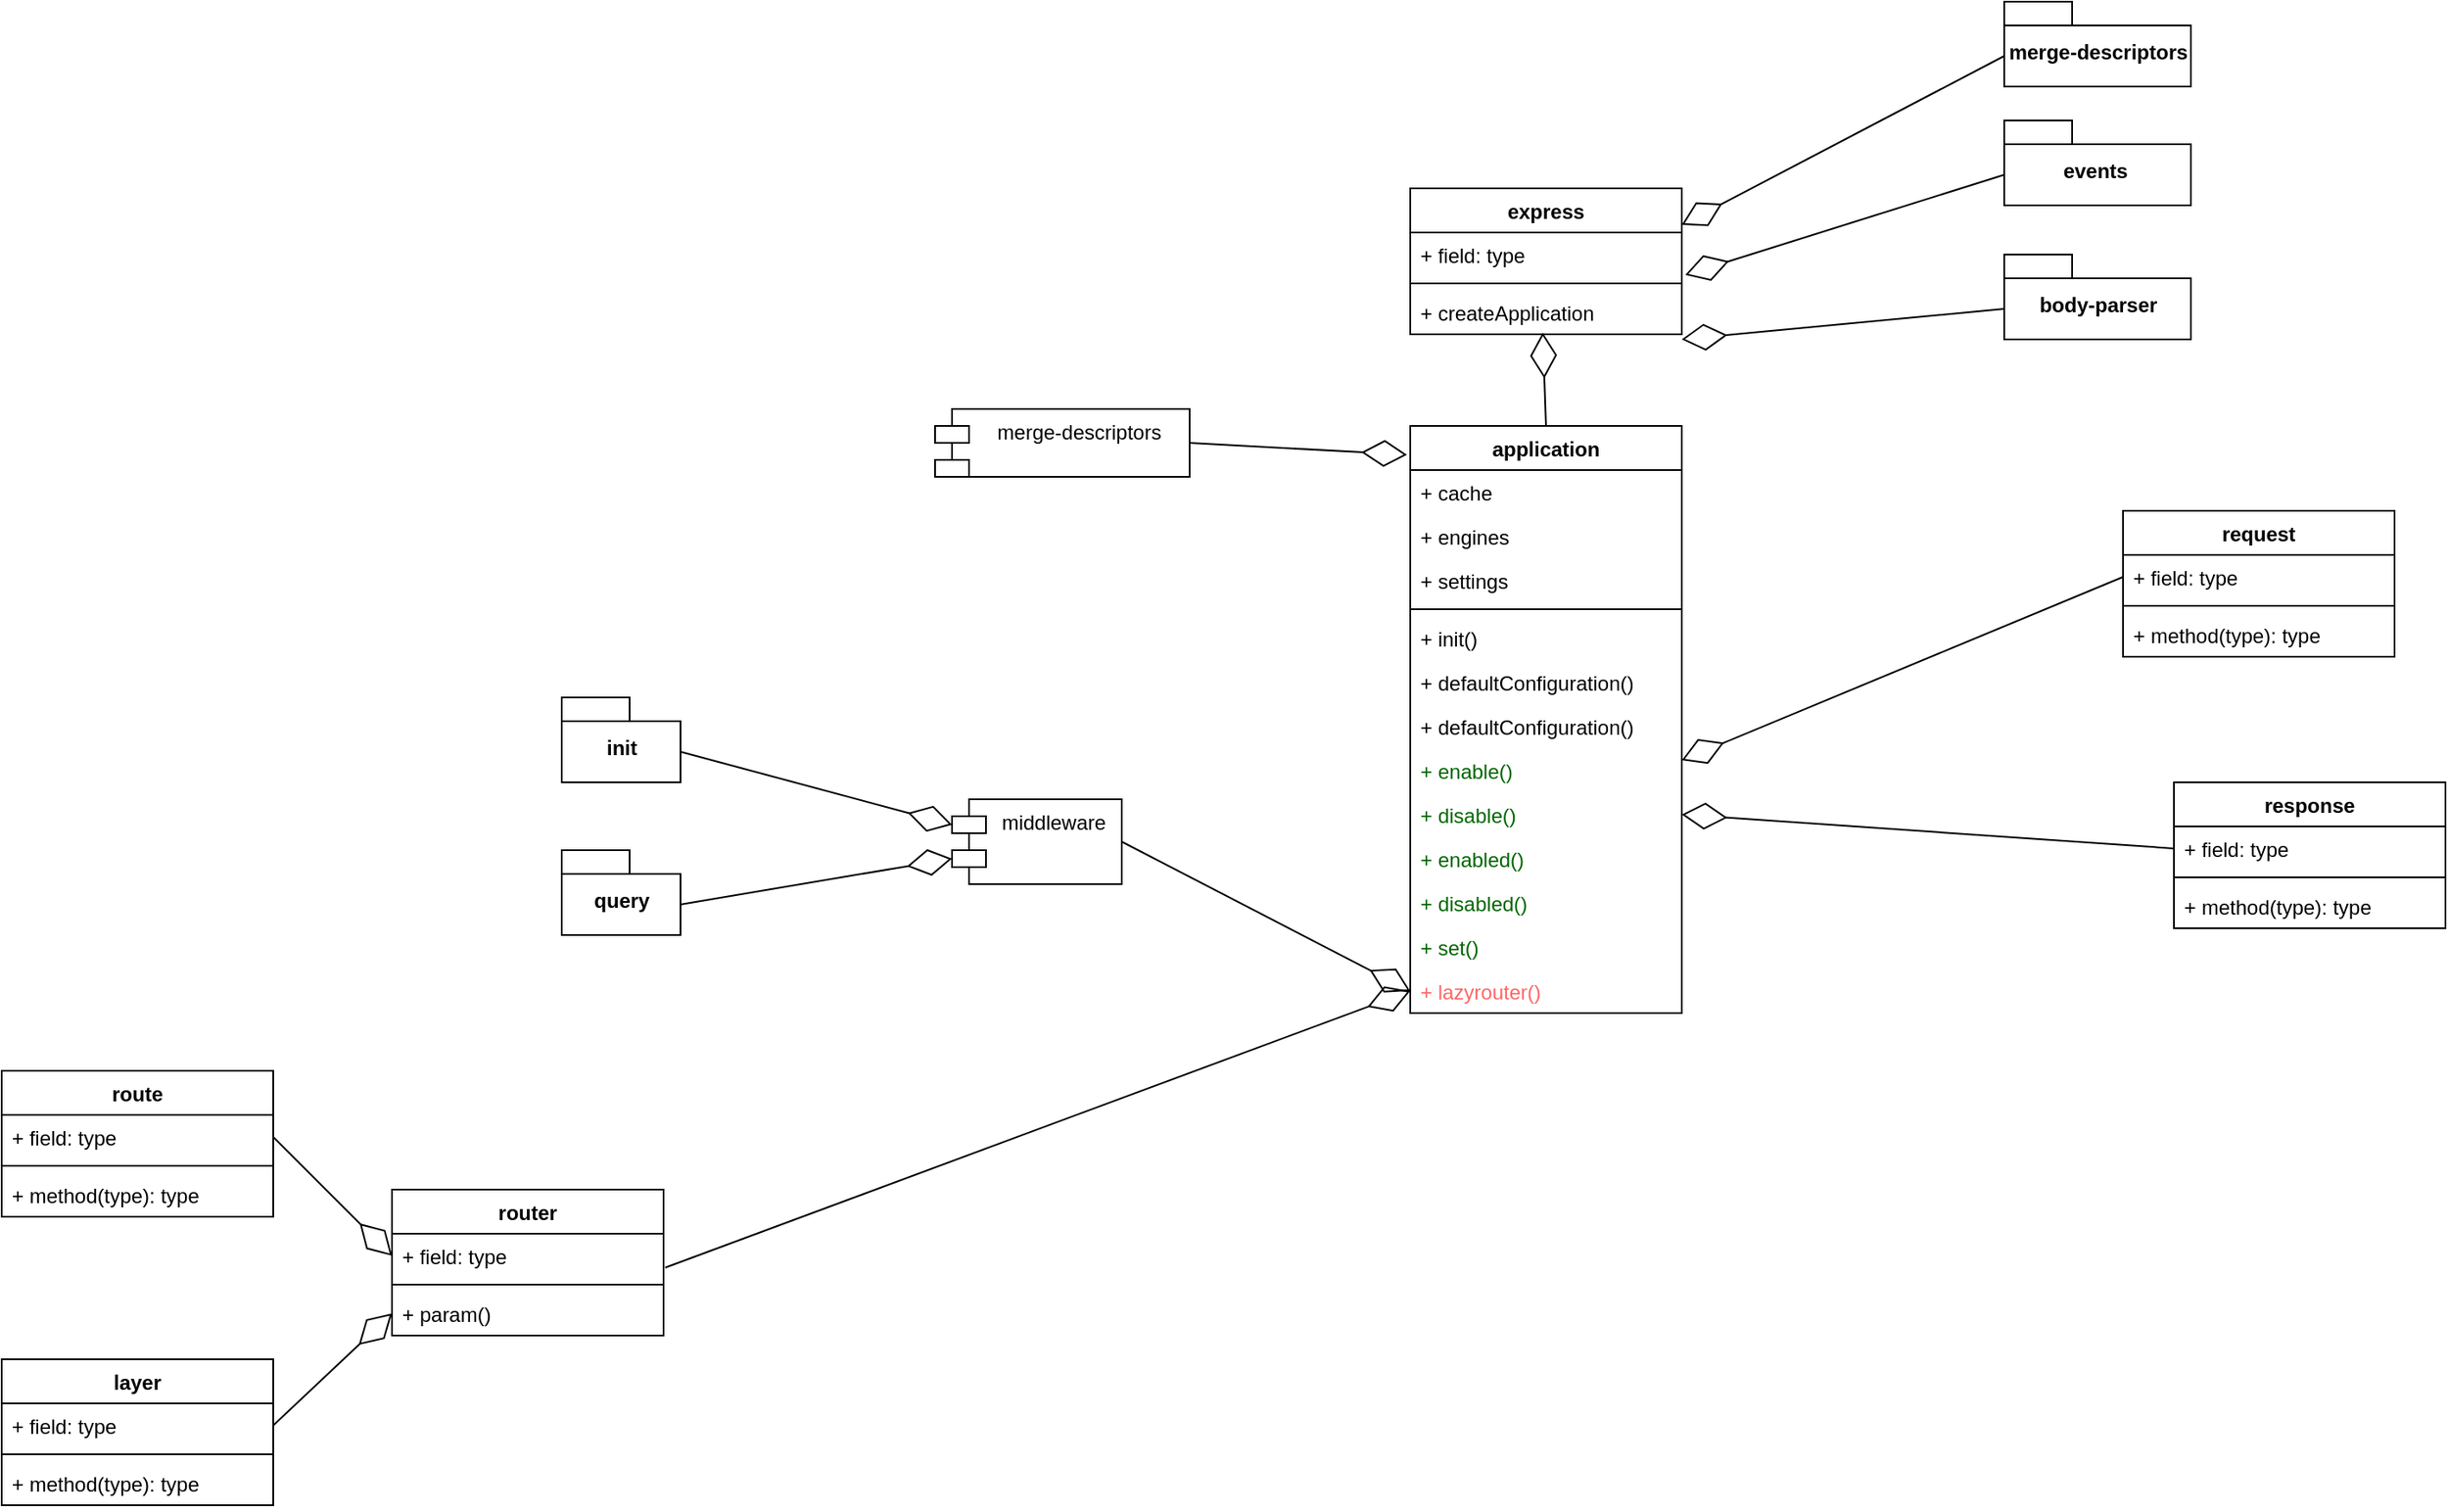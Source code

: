 <mxfile version="17.1.0" type="github">
  <diagram id="vNZLJj8TOyJVCGU0sn3N" name="Page-1">
    <mxGraphModel dx="1426" dy="794" grid="1" gridSize="10" guides="1" tooltips="1" connect="1" arrows="1" fold="1" page="1" pageScale="1" pageWidth="3300" pageHeight="4681" math="0" shadow="0">
      <root>
        <mxCell id="0" />
        <mxCell id="1" parent="0" />
        <mxCell id="WGZHGC7zmyCObKnRPsir-1" value="application" style="swimlane;fontStyle=1;align=center;verticalAlign=top;childLayout=stackLayout;horizontal=1;startSize=26;horizontalStack=0;resizeParent=1;resizeParentMax=0;resizeLast=0;collapsible=1;marginBottom=0;" vertex="1" parent="1">
          <mxGeometry x="1140" y="260" width="160" height="346" as="geometry" />
        </mxCell>
        <mxCell id="WGZHGC7zmyCObKnRPsir-5" value="+ cache" style="text;strokeColor=none;fillColor=none;align=left;verticalAlign=top;spacingLeft=4;spacingRight=4;overflow=hidden;rotatable=0;points=[[0,0.5],[1,0.5]];portConstraint=eastwest;" vertex="1" parent="WGZHGC7zmyCObKnRPsir-1">
          <mxGeometry y="26" width="160" height="26" as="geometry" />
        </mxCell>
        <mxCell id="WGZHGC7zmyCObKnRPsir-6" value="+ engines&#xa;" style="text;strokeColor=none;fillColor=none;align=left;verticalAlign=top;spacingLeft=4;spacingRight=4;overflow=hidden;rotatable=0;points=[[0,0.5],[1,0.5]];portConstraint=eastwest;" vertex="1" parent="WGZHGC7zmyCObKnRPsir-1">
          <mxGeometry y="52" width="160" height="26" as="geometry" />
        </mxCell>
        <mxCell id="WGZHGC7zmyCObKnRPsir-2" value="+ settings&#xa;&#xa;" style="text;strokeColor=none;fillColor=none;align=left;verticalAlign=top;spacingLeft=4;spacingRight=4;overflow=hidden;rotatable=0;points=[[0,0.5],[1,0.5]];portConstraint=eastwest;" vertex="1" parent="WGZHGC7zmyCObKnRPsir-1">
          <mxGeometry y="78" width="160" height="26" as="geometry" />
        </mxCell>
        <mxCell id="WGZHGC7zmyCObKnRPsir-3" value="" style="line;strokeWidth=1;fillColor=none;align=left;verticalAlign=middle;spacingTop=-1;spacingLeft=3;spacingRight=3;rotatable=0;labelPosition=right;points=[];portConstraint=eastwest;" vertex="1" parent="WGZHGC7zmyCObKnRPsir-1">
          <mxGeometry y="104" width="160" height="8" as="geometry" />
        </mxCell>
        <mxCell id="WGZHGC7zmyCObKnRPsir-7" value="+ init()" style="text;strokeColor=none;fillColor=none;align=left;verticalAlign=top;spacingLeft=4;spacingRight=4;overflow=hidden;rotatable=0;points=[[0,0.5],[1,0.5]];portConstraint=eastwest;" vertex="1" parent="WGZHGC7zmyCObKnRPsir-1">
          <mxGeometry y="112" width="160" height="26" as="geometry" />
        </mxCell>
        <mxCell id="WGZHGC7zmyCObKnRPsir-63" value="+ defaultConfiguration()" style="text;strokeColor=none;fillColor=none;align=left;verticalAlign=top;spacingLeft=4;spacingRight=4;overflow=hidden;rotatable=0;points=[[0,0.5],[1,0.5]];portConstraint=eastwest;" vertex="1" parent="WGZHGC7zmyCObKnRPsir-1">
          <mxGeometry y="138" width="160" height="26" as="geometry" />
        </mxCell>
        <mxCell id="WGZHGC7zmyCObKnRPsir-10" value="+ defaultConfiguration()" style="text;strokeColor=none;fillColor=none;align=left;verticalAlign=top;spacingLeft=4;spacingRight=4;overflow=hidden;rotatable=0;points=[[0,0.5],[1,0.5]];portConstraint=eastwest;" vertex="1" parent="WGZHGC7zmyCObKnRPsir-1">
          <mxGeometry y="164" width="160" height="26" as="geometry" />
        </mxCell>
        <mxCell id="WGZHGC7zmyCObKnRPsir-9" value="+ enable()" style="text;strokeColor=none;fillColor=none;align=left;verticalAlign=top;spacingLeft=4;spacingRight=4;overflow=hidden;rotatable=0;points=[[0,0.5],[1,0.5]];portConstraint=eastwest;fontColor=#006600;" vertex="1" parent="WGZHGC7zmyCObKnRPsir-1">
          <mxGeometry y="190" width="160" height="26" as="geometry" />
        </mxCell>
        <mxCell id="WGZHGC7zmyCObKnRPsir-11" value="+ disable()" style="text;strokeColor=none;fillColor=none;align=left;verticalAlign=top;spacingLeft=4;spacingRight=4;overflow=hidden;rotatable=0;points=[[0,0.5],[1,0.5]];portConstraint=eastwest;fontColor=#006600;" vertex="1" parent="WGZHGC7zmyCObKnRPsir-1">
          <mxGeometry y="216" width="160" height="26" as="geometry" />
        </mxCell>
        <mxCell id="WGZHGC7zmyCObKnRPsir-12" value="+ enabled()" style="text;strokeColor=none;fillColor=none;align=left;verticalAlign=top;spacingLeft=4;spacingRight=4;overflow=hidden;rotatable=0;points=[[0,0.5],[1,0.5]];portConstraint=eastwest;fontColor=#006600;" vertex="1" parent="WGZHGC7zmyCObKnRPsir-1">
          <mxGeometry y="242" width="160" height="26" as="geometry" />
        </mxCell>
        <mxCell id="WGZHGC7zmyCObKnRPsir-8" value="+ disabled()" style="text;strokeColor=none;fillColor=none;align=left;verticalAlign=top;spacingLeft=4;spacingRight=4;overflow=hidden;rotatable=0;points=[[0,0.5],[1,0.5]];portConstraint=eastwest;fontColor=#006600;" vertex="1" parent="WGZHGC7zmyCObKnRPsir-1">
          <mxGeometry y="268" width="160" height="26" as="geometry" />
        </mxCell>
        <mxCell id="WGZHGC7zmyCObKnRPsir-50" value="+ set()" style="text;strokeColor=none;fillColor=none;align=left;verticalAlign=top;spacingLeft=4;spacingRight=4;overflow=hidden;rotatable=0;points=[[0,0.5],[1,0.5]];portConstraint=eastwest;fontColor=#006600;" vertex="1" parent="WGZHGC7zmyCObKnRPsir-1">
          <mxGeometry y="294" width="160" height="26" as="geometry" />
        </mxCell>
        <mxCell id="WGZHGC7zmyCObKnRPsir-4" value="+ lazyrouter()" style="text;strokeColor=none;fillColor=none;align=left;verticalAlign=top;spacingLeft=4;spacingRight=4;overflow=hidden;rotatable=0;points=[[0,0.5],[1,0.5]];portConstraint=eastwest;fontColor=#FF6666;" vertex="1" parent="WGZHGC7zmyCObKnRPsir-1">
          <mxGeometry y="320" width="160" height="26" as="geometry" />
        </mxCell>
        <mxCell id="WGZHGC7zmyCObKnRPsir-17" value="express" style="swimlane;fontStyle=1;align=center;verticalAlign=top;childLayout=stackLayout;horizontal=1;startSize=26;horizontalStack=0;resizeParent=1;resizeParentMax=0;resizeLast=0;collapsible=1;marginBottom=0;fontColor=#000000;" vertex="1" parent="1">
          <mxGeometry x="1140" y="120" width="160" height="86" as="geometry" />
        </mxCell>
        <mxCell id="WGZHGC7zmyCObKnRPsir-18" value="+ field: type" style="text;strokeColor=none;fillColor=none;align=left;verticalAlign=top;spacingLeft=4;spacingRight=4;overflow=hidden;rotatable=0;points=[[0,0.5],[1,0.5]];portConstraint=eastwest;fontColor=#000000;" vertex="1" parent="WGZHGC7zmyCObKnRPsir-17">
          <mxGeometry y="26" width="160" height="26" as="geometry" />
        </mxCell>
        <mxCell id="WGZHGC7zmyCObKnRPsir-19" value="" style="line;strokeWidth=1;fillColor=none;align=left;verticalAlign=middle;spacingTop=-1;spacingLeft=3;spacingRight=3;rotatable=0;labelPosition=right;points=[];portConstraint=eastwest;fontColor=#006600;" vertex="1" parent="WGZHGC7zmyCObKnRPsir-17">
          <mxGeometry y="52" width="160" height="8" as="geometry" />
        </mxCell>
        <mxCell id="WGZHGC7zmyCObKnRPsir-21" value="+ createApplication" style="text;strokeColor=none;fillColor=none;align=left;verticalAlign=top;spacingLeft=4;spacingRight=4;overflow=hidden;rotatable=0;points=[[0,0.5],[1,0.5]];portConstraint=eastwest;fontColor=#000000;" vertex="1" parent="WGZHGC7zmyCObKnRPsir-17">
          <mxGeometry y="60" width="160" height="26" as="geometry" />
        </mxCell>
        <mxCell id="WGZHGC7zmyCObKnRPsir-22" value="merge-descriptors" style="shape=module;align=left;spacingLeft=20;align=center;verticalAlign=top;fontColor=#000000;" vertex="1" parent="1">
          <mxGeometry x="860" y="250" width="150" height="40" as="geometry" />
        </mxCell>
        <mxCell id="WGZHGC7zmyCObKnRPsir-23" value="body-parser" style="shape=folder;fontStyle=1;spacingTop=10;tabWidth=40;tabHeight=14;tabPosition=left;html=1;fontColor=#000000;" vertex="1" parent="1">
          <mxGeometry x="1490" y="159" width="110" height="50" as="geometry" />
        </mxCell>
        <mxCell id="WGZHGC7zmyCObKnRPsir-24" value="events&amp;nbsp;" style="shape=folder;fontStyle=1;spacingTop=10;tabWidth=40;tabHeight=14;tabPosition=left;html=1;fontColor=#000000;" vertex="1" parent="1">
          <mxGeometry x="1490" y="80" width="110" height="50" as="geometry" />
        </mxCell>
        <mxCell id="WGZHGC7zmyCObKnRPsir-25" value="merge-descriptors&lt;br&gt;" style="shape=folder;fontStyle=1;spacingTop=10;tabWidth=40;tabHeight=14;tabPosition=left;html=1;fontColor=#000000;" vertex="1" parent="1">
          <mxGeometry x="1490" y="10" width="110" height="50" as="geometry" />
        </mxCell>
        <mxCell id="WGZHGC7zmyCObKnRPsir-30" value="router" style="swimlane;fontStyle=1;align=center;verticalAlign=top;childLayout=stackLayout;horizontal=1;startSize=26;horizontalStack=0;resizeParent=1;resizeParentMax=0;resizeLast=0;collapsible=1;marginBottom=0;fontColor=#000000;" vertex="1" parent="1">
          <mxGeometry x="540" y="710" width="160" height="86" as="geometry" />
        </mxCell>
        <mxCell id="WGZHGC7zmyCObKnRPsir-31" value="+ field: type" style="text;strokeColor=none;fillColor=none;align=left;verticalAlign=top;spacingLeft=4;spacingRight=4;overflow=hidden;rotatable=0;points=[[0,0.5],[1,0.5]];portConstraint=eastwest;fontColor=#000000;" vertex="1" parent="WGZHGC7zmyCObKnRPsir-30">
          <mxGeometry y="26" width="160" height="26" as="geometry" />
        </mxCell>
        <mxCell id="WGZHGC7zmyCObKnRPsir-32" value="" style="line;strokeWidth=1;fillColor=none;align=left;verticalAlign=middle;spacingTop=-1;spacingLeft=3;spacingRight=3;rotatable=0;labelPosition=right;points=[];portConstraint=eastwest;fontColor=#000000;" vertex="1" parent="WGZHGC7zmyCObKnRPsir-30">
          <mxGeometry y="52" width="160" height="8" as="geometry" />
        </mxCell>
        <mxCell id="WGZHGC7zmyCObKnRPsir-33" value="+ param()" style="text;strokeColor=none;fillColor=none;align=left;verticalAlign=top;spacingLeft=4;spacingRight=4;overflow=hidden;rotatable=0;points=[[0,0.5],[1,0.5]];portConstraint=eastwest;fontColor=#000000;" vertex="1" parent="WGZHGC7zmyCObKnRPsir-30">
          <mxGeometry y="60" width="160" height="26" as="geometry" />
        </mxCell>
        <mxCell id="WGZHGC7zmyCObKnRPsir-34" value="request" style="swimlane;fontStyle=1;align=center;verticalAlign=top;childLayout=stackLayout;horizontal=1;startSize=26;horizontalStack=0;resizeParent=1;resizeParentMax=0;resizeLast=0;collapsible=1;marginBottom=0;fontColor=#000000;" vertex="1" parent="1">
          <mxGeometry x="1560" y="310" width="160" height="86" as="geometry" />
        </mxCell>
        <mxCell id="WGZHGC7zmyCObKnRPsir-35" value="+ field: type" style="text;strokeColor=none;fillColor=none;align=left;verticalAlign=top;spacingLeft=4;spacingRight=4;overflow=hidden;rotatable=0;points=[[0,0.5],[1,0.5]];portConstraint=eastwest;fontColor=#000000;" vertex="1" parent="WGZHGC7zmyCObKnRPsir-34">
          <mxGeometry y="26" width="160" height="26" as="geometry" />
        </mxCell>
        <mxCell id="WGZHGC7zmyCObKnRPsir-36" value="" style="line;strokeWidth=1;fillColor=none;align=left;verticalAlign=middle;spacingTop=-1;spacingLeft=3;spacingRight=3;rotatable=0;labelPosition=right;points=[];portConstraint=eastwest;fontColor=#000000;" vertex="1" parent="WGZHGC7zmyCObKnRPsir-34">
          <mxGeometry y="52" width="160" height="8" as="geometry" />
        </mxCell>
        <mxCell id="WGZHGC7zmyCObKnRPsir-37" value="+ method(type): type" style="text;strokeColor=none;fillColor=none;align=left;verticalAlign=top;spacingLeft=4;spacingRight=4;overflow=hidden;rotatable=0;points=[[0,0.5],[1,0.5]];portConstraint=eastwest;fontColor=#000000;" vertex="1" parent="WGZHGC7zmyCObKnRPsir-34">
          <mxGeometry y="60" width="160" height="26" as="geometry" />
        </mxCell>
        <mxCell id="WGZHGC7zmyCObKnRPsir-38" value="response" style="swimlane;fontStyle=1;align=center;verticalAlign=top;childLayout=stackLayout;horizontal=1;startSize=26;horizontalStack=0;resizeParent=1;resizeParentMax=0;resizeLast=0;collapsible=1;marginBottom=0;fontColor=#000000;" vertex="1" parent="1">
          <mxGeometry x="1590" y="470" width="160" height="86" as="geometry" />
        </mxCell>
        <mxCell id="WGZHGC7zmyCObKnRPsir-39" value="+ field: type" style="text;strokeColor=none;fillColor=none;align=left;verticalAlign=top;spacingLeft=4;spacingRight=4;overflow=hidden;rotatable=0;points=[[0,0.5],[1,0.5]];portConstraint=eastwest;fontColor=#000000;" vertex="1" parent="WGZHGC7zmyCObKnRPsir-38">
          <mxGeometry y="26" width="160" height="26" as="geometry" />
        </mxCell>
        <mxCell id="WGZHGC7zmyCObKnRPsir-40" value="" style="line;strokeWidth=1;fillColor=none;align=left;verticalAlign=middle;spacingTop=-1;spacingLeft=3;spacingRight=3;rotatable=0;labelPosition=right;points=[];portConstraint=eastwest;fontColor=#000000;" vertex="1" parent="WGZHGC7zmyCObKnRPsir-38">
          <mxGeometry y="52" width="160" height="8" as="geometry" />
        </mxCell>
        <mxCell id="WGZHGC7zmyCObKnRPsir-41" value="+ method(type): type" style="text;strokeColor=none;fillColor=none;align=left;verticalAlign=top;spacingLeft=4;spacingRight=4;overflow=hidden;rotatable=0;points=[[0,0.5],[1,0.5]];portConstraint=eastwest;fontColor=#000000;" vertex="1" parent="WGZHGC7zmyCObKnRPsir-38">
          <mxGeometry y="60" width="160" height="26" as="geometry" />
        </mxCell>
        <mxCell id="WGZHGC7zmyCObKnRPsir-43" value="middleware" style="shape=module;align=left;spacingLeft=20;align=center;verticalAlign=top;fontColor=#000000;" vertex="1" parent="1">
          <mxGeometry x="870" y="480" width="100" height="50" as="geometry" />
        </mxCell>
        <mxCell id="WGZHGC7zmyCObKnRPsir-44" value="init" style="shape=folder;fontStyle=1;spacingTop=10;tabWidth=40;tabHeight=14;tabPosition=left;html=1;fontColor=#000000;" vertex="1" parent="1">
          <mxGeometry x="640" y="420" width="70" height="50" as="geometry" />
        </mxCell>
        <mxCell id="WGZHGC7zmyCObKnRPsir-46" value="query" style="shape=folder;fontStyle=1;spacingTop=10;tabWidth=40;tabHeight=14;tabPosition=left;html=1;fontColor=#000000;" vertex="1" parent="1">
          <mxGeometry x="640" y="510" width="70" height="50" as="geometry" />
        </mxCell>
        <mxCell id="WGZHGC7zmyCObKnRPsir-48" value="" style="endArrow=diamondThin;endFill=0;endSize=24;html=1;rounded=0;fontColor=#000000;exitX=0;exitY=0;exitDx=70;exitDy=32;exitPerimeter=0;entryX=0;entryY=0;entryDx=0;entryDy=15;entryPerimeter=0;" edge="1" parent="1" source="WGZHGC7zmyCObKnRPsir-44" target="WGZHGC7zmyCObKnRPsir-43">
          <mxGeometry width="160" relative="1" as="geometry">
            <mxPoint x="480" y="390" as="sourcePoint" />
            <mxPoint x="640" y="390" as="targetPoint" />
          </mxGeometry>
        </mxCell>
        <mxCell id="WGZHGC7zmyCObKnRPsir-49" value="" style="endArrow=diamondThin;endFill=0;endSize=24;html=1;rounded=0;fontColor=#000000;exitX=0;exitY=0;exitDx=70;exitDy=32;exitPerimeter=0;entryX=0;entryY=0;entryDx=0;entryDy=35;entryPerimeter=0;" edge="1" parent="1" source="WGZHGC7zmyCObKnRPsir-46" target="WGZHGC7zmyCObKnRPsir-43">
          <mxGeometry width="160" relative="1" as="geometry">
            <mxPoint x="480" y="390" as="sourcePoint" />
            <mxPoint x="640" y="390" as="targetPoint" />
          </mxGeometry>
        </mxCell>
        <mxCell id="WGZHGC7zmyCObKnRPsir-51" value="" style="endArrow=diamondThin;endFill=0;endSize=24;html=1;rounded=0;fontColor=#FF6666;exitX=1.006;exitY=0.769;exitDx=0;exitDy=0;exitPerimeter=0;entryX=0;entryY=0.5;entryDx=0;entryDy=0;" edge="1" parent="1" source="WGZHGC7zmyCObKnRPsir-31" target="WGZHGC7zmyCObKnRPsir-4">
          <mxGeometry width="160" relative="1" as="geometry">
            <mxPoint x="530" y="230" as="sourcePoint" />
            <mxPoint x="790" y="510" as="targetPoint" />
          </mxGeometry>
        </mxCell>
        <mxCell id="WGZHGC7zmyCObKnRPsir-53" value="" style="endArrow=diamondThin;endFill=0;endSize=24;html=1;rounded=0;fontColor=#FF6666;exitX=0;exitY=0.5;exitDx=0;exitDy=0;entryX=1;entryY=0.269;entryDx=0;entryDy=0;entryPerimeter=0;" edge="1" parent="1" source="WGZHGC7zmyCObKnRPsir-35" target="WGZHGC7zmyCObKnRPsir-9">
          <mxGeometry width="160" relative="1" as="geometry">
            <mxPoint x="630" y="510" as="sourcePoint" />
            <mxPoint x="790" y="510" as="targetPoint" />
          </mxGeometry>
        </mxCell>
        <mxCell id="WGZHGC7zmyCObKnRPsir-54" value="" style="endArrow=diamondThin;endFill=0;endSize=24;html=1;rounded=0;fontColor=#FF6666;exitX=0;exitY=0.5;exitDx=0;exitDy=0;entryX=1;entryY=0.5;entryDx=0;entryDy=0;" edge="1" parent="1" source="WGZHGC7zmyCObKnRPsir-39" target="WGZHGC7zmyCObKnRPsir-11">
          <mxGeometry width="160" relative="1" as="geometry">
            <mxPoint x="630" y="510" as="sourcePoint" />
            <mxPoint x="790" y="510" as="targetPoint" />
          </mxGeometry>
        </mxCell>
        <mxCell id="WGZHGC7zmyCObKnRPsir-55" value="" style="endArrow=diamondThin;endFill=0;endSize=24;html=1;rounded=0;fontColor=#FF6666;exitX=1;exitY=0.5;exitDx=0;exitDy=0;entryX=-0.012;entryY=0.049;entryDx=0;entryDy=0;entryPerimeter=0;" edge="1" parent="1" source="WGZHGC7zmyCObKnRPsir-22" target="WGZHGC7zmyCObKnRPsir-1">
          <mxGeometry width="160" relative="1" as="geometry">
            <mxPoint x="1000" y="640" as="sourcePoint" />
            <mxPoint x="1160" y="640" as="targetPoint" />
          </mxGeometry>
        </mxCell>
        <mxCell id="WGZHGC7zmyCObKnRPsir-56" value="" style="endArrow=diamondThin;endFill=0;endSize=24;html=1;rounded=0;fontColor=#FF6666;exitX=0;exitY=0;exitDx=0;exitDy=32;exitPerimeter=0;entryX=1;entryY=1.115;entryDx=0;entryDy=0;entryPerimeter=0;" edge="1" parent="1" source="WGZHGC7zmyCObKnRPsir-23" target="WGZHGC7zmyCObKnRPsir-21">
          <mxGeometry width="160" relative="1" as="geometry">
            <mxPoint x="1180" y="680" as="sourcePoint" />
            <mxPoint x="1340" y="680" as="targetPoint" />
          </mxGeometry>
        </mxCell>
        <mxCell id="WGZHGC7zmyCObKnRPsir-57" value="" style="endArrow=diamondThin;endFill=0;endSize=24;html=1;rounded=0;fontColor=#FF6666;exitX=0;exitY=0;exitDx=0;exitDy=32;exitPerimeter=0;entryX=1.013;entryY=0.962;entryDx=0;entryDy=0;entryPerimeter=0;" edge="1" parent="1" source="WGZHGC7zmyCObKnRPsir-24" target="WGZHGC7zmyCObKnRPsir-18">
          <mxGeometry width="160" relative="1" as="geometry">
            <mxPoint x="1190" y="690" as="sourcePoint" />
            <mxPoint x="1350" y="690" as="targetPoint" />
          </mxGeometry>
        </mxCell>
        <mxCell id="WGZHGC7zmyCObKnRPsir-58" value="" style="endArrow=diamondThin;endFill=0;endSize=24;html=1;rounded=0;fontColor=#FF6666;exitX=0;exitY=0;exitDx=0;exitDy=32;exitPerimeter=0;entryX=1;entryY=0.25;entryDx=0;entryDy=0;" edge="1" parent="1" source="WGZHGC7zmyCObKnRPsir-25" target="WGZHGC7zmyCObKnRPsir-17">
          <mxGeometry width="160" relative="1" as="geometry">
            <mxPoint x="1200" y="700" as="sourcePoint" />
            <mxPoint x="1360" y="700" as="targetPoint" />
          </mxGeometry>
        </mxCell>
        <mxCell id="WGZHGC7zmyCObKnRPsir-60" value="" style="endArrow=diamondThin;endFill=0;endSize=24;html=1;rounded=0;fontColor=#FF6666;exitX=0.5;exitY=0;exitDx=0;exitDy=0;entryX=0.488;entryY=0.962;entryDx=0;entryDy=0;entryPerimeter=0;" edge="1" parent="1" source="WGZHGC7zmyCObKnRPsir-1" target="WGZHGC7zmyCObKnRPsir-21">
          <mxGeometry width="160" relative="1" as="geometry">
            <mxPoint x="1220" y="720" as="sourcePoint" />
            <mxPoint x="1380" y="720" as="targetPoint" />
          </mxGeometry>
        </mxCell>
        <mxCell id="WGZHGC7zmyCObKnRPsir-62" value="" style="endArrow=diamondThin;endFill=0;endSize=24;html=1;rounded=0;fontColor=#FF6666;exitX=1;exitY=0.5;exitDx=0;exitDy=0;entryX=0;entryY=0.5;entryDx=0;entryDy=0;" edge="1" parent="1" source="WGZHGC7zmyCObKnRPsir-43" target="WGZHGC7zmyCObKnRPsir-4">
          <mxGeometry width="160" relative="1" as="geometry">
            <mxPoint x="730" y="570" as="sourcePoint" />
            <mxPoint x="1100" y="390" as="targetPoint" />
          </mxGeometry>
        </mxCell>
        <mxCell id="WGZHGC7zmyCObKnRPsir-72" value="route" style="swimlane;fontStyle=1;align=center;verticalAlign=top;childLayout=stackLayout;horizontal=1;startSize=26;horizontalStack=0;resizeParent=1;resizeParentMax=0;resizeLast=0;collapsible=1;marginBottom=0;fontColor=#000000;" vertex="1" parent="1">
          <mxGeometry x="310" y="640" width="160" height="86" as="geometry" />
        </mxCell>
        <mxCell id="WGZHGC7zmyCObKnRPsir-73" value="+ field: type" style="text;strokeColor=none;fillColor=none;align=left;verticalAlign=top;spacingLeft=4;spacingRight=4;overflow=hidden;rotatable=0;points=[[0,0.5],[1,0.5]];portConstraint=eastwest;fontColor=#000000;" vertex="1" parent="WGZHGC7zmyCObKnRPsir-72">
          <mxGeometry y="26" width="160" height="26" as="geometry" />
        </mxCell>
        <mxCell id="WGZHGC7zmyCObKnRPsir-74" value="" style="line;strokeWidth=1;fillColor=none;align=left;verticalAlign=middle;spacingTop=-1;spacingLeft=3;spacingRight=3;rotatable=0;labelPosition=right;points=[];portConstraint=eastwest;fontColor=#000000;" vertex="1" parent="WGZHGC7zmyCObKnRPsir-72">
          <mxGeometry y="52" width="160" height="8" as="geometry" />
        </mxCell>
        <mxCell id="WGZHGC7zmyCObKnRPsir-75" value="+ method(type): type" style="text;strokeColor=none;fillColor=none;align=left;verticalAlign=top;spacingLeft=4;spacingRight=4;overflow=hidden;rotatable=0;points=[[0,0.5],[1,0.5]];portConstraint=eastwest;fontColor=#000000;" vertex="1" parent="WGZHGC7zmyCObKnRPsir-72">
          <mxGeometry y="60" width="160" height="26" as="geometry" />
        </mxCell>
        <mxCell id="WGZHGC7zmyCObKnRPsir-76" value="layer" style="swimlane;fontStyle=1;align=center;verticalAlign=top;childLayout=stackLayout;horizontal=1;startSize=26;horizontalStack=0;resizeParent=1;resizeParentMax=0;resizeLast=0;collapsible=1;marginBottom=0;fontColor=#000000;" vertex="1" parent="1">
          <mxGeometry x="310" y="810" width="160" height="86" as="geometry" />
        </mxCell>
        <mxCell id="WGZHGC7zmyCObKnRPsir-77" value="+ field: type" style="text;strokeColor=none;fillColor=none;align=left;verticalAlign=top;spacingLeft=4;spacingRight=4;overflow=hidden;rotatable=0;points=[[0,0.5],[1,0.5]];portConstraint=eastwest;fontColor=#000000;" vertex="1" parent="WGZHGC7zmyCObKnRPsir-76">
          <mxGeometry y="26" width="160" height="26" as="geometry" />
        </mxCell>
        <mxCell id="WGZHGC7zmyCObKnRPsir-78" value="" style="line;strokeWidth=1;fillColor=none;align=left;verticalAlign=middle;spacingTop=-1;spacingLeft=3;spacingRight=3;rotatable=0;labelPosition=right;points=[];portConstraint=eastwest;fontColor=#000000;" vertex="1" parent="WGZHGC7zmyCObKnRPsir-76">
          <mxGeometry y="52" width="160" height="8" as="geometry" />
        </mxCell>
        <mxCell id="WGZHGC7zmyCObKnRPsir-79" value="+ method(type): type" style="text;strokeColor=none;fillColor=none;align=left;verticalAlign=top;spacingLeft=4;spacingRight=4;overflow=hidden;rotatable=0;points=[[0,0.5],[1,0.5]];portConstraint=eastwest;fontColor=#000000;" vertex="1" parent="WGZHGC7zmyCObKnRPsir-76">
          <mxGeometry y="60" width="160" height="26" as="geometry" />
        </mxCell>
        <mxCell id="WGZHGC7zmyCObKnRPsir-80" value="" style="endArrow=diamondThin;endFill=0;endSize=24;html=1;rounded=0;fontColor=#FF6666;exitX=1;exitY=0.5;exitDx=0;exitDy=0;entryX=0;entryY=0.5;entryDx=0;entryDy=0;" edge="1" parent="1" source="WGZHGC7zmyCObKnRPsir-73" target="WGZHGC7zmyCObKnRPsir-31">
          <mxGeometry width="160" relative="1" as="geometry">
            <mxPoint x="600" y="810" as="sourcePoint" />
            <mxPoint x="760" y="810" as="targetPoint" />
          </mxGeometry>
        </mxCell>
        <mxCell id="WGZHGC7zmyCObKnRPsir-81" value="" style="endArrow=diamondThin;endFill=0;endSize=24;html=1;rounded=0;fontColor=#FF6666;exitX=1;exitY=0.5;exitDx=0;exitDy=0;entryX=0;entryY=0.5;entryDx=0;entryDy=0;" edge="1" parent="1" source="WGZHGC7zmyCObKnRPsir-77" target="WGZHGC7zmyCObKnRPsir-33">
          <mxGeometry width="160" relative="1" as="geometry">
            <mxPoint x="580" y="870" as="sourcePoint" />
            <mxPoint x="650" y="940" as="targetPoint" />
          </mxGeometry>
        </mxCell>
      </root>
    </mxGraphModel>
  </diagram>
</mxfile>
